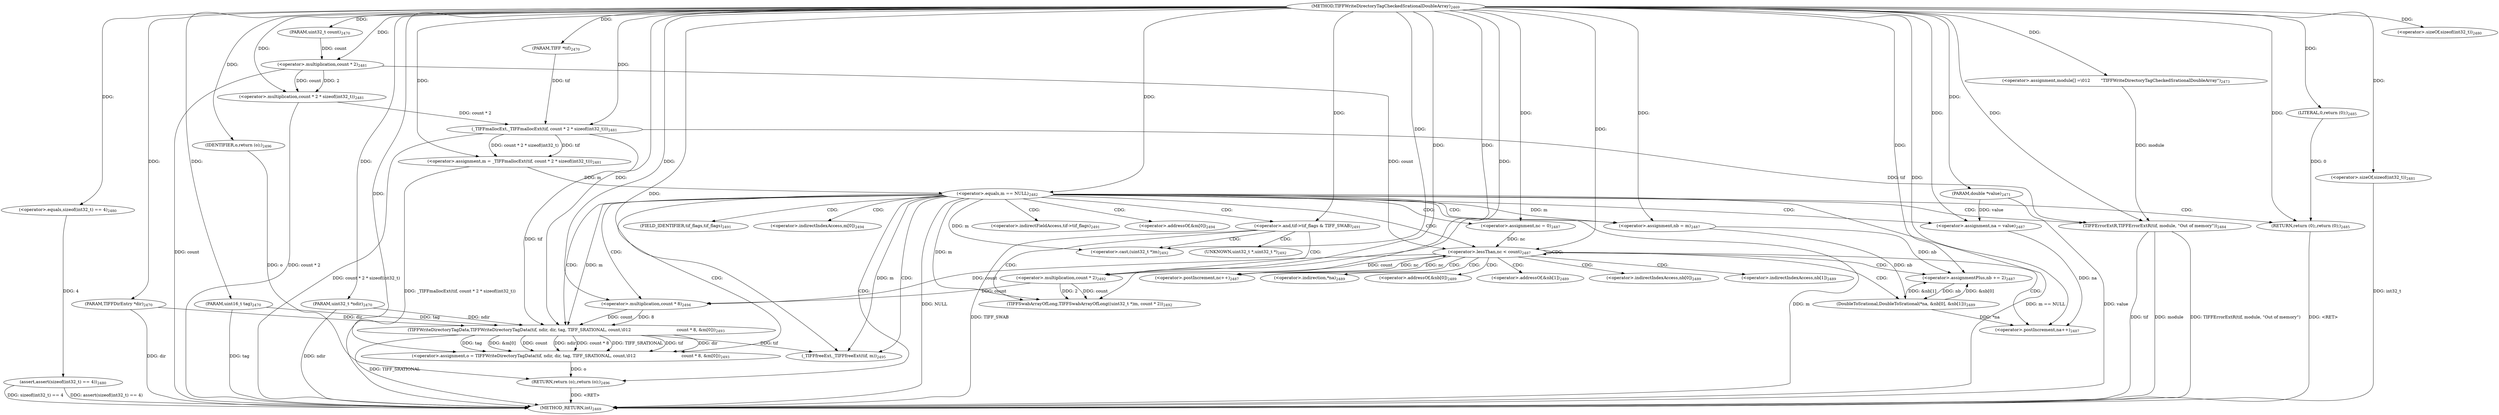 digraph "TIFFWriteDirectoryTagCheckedSrationalDoubleArray" {  
"70737" [label = <(METHOD,TIFFWriteDirectoryTagCheckedSrationalDoubleArray)<SUB>2469</SUB>> ]
"70850" [label = <(METHOD_RETURN,int)<SUB>2469</SUB>> ]
"70738" [label = <(PARAM,TIFF *tif)<SUB>2470</SUB>> ]
"70739" [label = <(PARAM,uint32_t *ndir)<SUB>2470</SUB>> ]
"70740" [label = <(PARAM,TIFFDirEntry *dir)<SUB>2470</SUB>> ]
"70741" [label = <(PARAM,uint16_t tag)<SUB>2470</SUB>> ]
"70742" [label = <(PARAM,uint32_t count)<SUB>2470</SUB>> ]
"70743" [label = <(PARAM,double *value)<SUB>2471</SUB>> ]
"70746" [label = <(&lt;operator&gt;.assignment,module[] =\012        &quot;TIFFWriteDirectoryTagCheckedSrationalDoubleArray&quot;)<SUB>2473</SUB>> ]
"70754" [label = <(assert,assert(sizeof(int32_t) == 4))<SUB>2480</SUB>> ]
"70759" [label = <(&lt;operator&gt;.assignment,m = _TIFFmallocExt(tif, count * 2 * sizeof(int32_t)))<SUB>2481</SUB>> ]
"70829" [label = <(&lt;operator&gt;.assignment,o = TIFFWriteDirectoryTagData(tif, ndir, dir, tag, TIFF_SRATIONAL, count,\012                                  count * 8, &amp;m[0]))<SUB>2493</SUB>> ]
"70845" [label = <(_TIFFfreeExt,_TIFFfreeExt(tif, m))<SUB>2495</SUB>> ]
"70848" [label = <(RETURN,return (o);,return (o);)<SUB>2496</SUB>> ]
"70770" [label = <(&lt;operator&gt;.equals,m == NULL)<SUB>2482</SUB>> ]
"70792" [label = <(&lt;operator&gt;.lessThan,nc &lt; count)<SUB>2487</SUB>> ]
"70816" [label = <(&lt;operator&gt;.and,tif-&gt;tif_flags &amp; TIFF_SWAB)<SUB>2491</SUB>> ]
"70849" [label = <(IDENTIFIER,o,return (o);)<SUB>2496</SUB>> ]
"70755" [label = <(&lt;operator&gt;.equals,sizeof(int32_t) == 4)<SUB>2480</SUB>> ]
"70761" [label = <(_TIFFmallocExt,_TIFFmallocExt(tif, count * 2 * sizeof(int32_t)))<SUB>2481</SUB>> ]
"70774" [label = <(TIFFErrorExtR,TIFFErrorExtR(tif, module, &quot;Out of memory&quot;))<SUB>2484</SUB>> ]
"70778" [label = <(RETURN,return (0);,return (0);)<SUB>2485</SUB>> ]
"70796" [label = <(&lt;operator&gt;.postIncrement,na++)<SUB>2487</SUB>> ]
"70798" [label = <(&lt;operator&gt;.assignmentPlus,nb += 2)<SUB>2487</SUB>> ]
"70801" [label = <(&lt;operator&gt;.postIncrement,nc++)<SUB>2487</SUB>> ]
"70804" [label = <(DoubleToSrational,DoubleToSrational(*na, &amp;nb[0], &amp;nb[1]))<SUB>2489</SUB>> ]
"70822" [label = <(TIFFSwabArrayOfLong,TIFFSwabArrayOfLong((uint32_t *)m, count * 2))<SUB>2492</SUB>> ]
"70831" [label = <(TIFFWriteDirectoryTagData,TIFFWriteDirectoryTagData(tif, ndir, dir, tag, TIFF_SRATIONAL, count,\012                                  count * 8, &amp;m[0]))<SUB>2493</SUB>> ]
"70756" [label = <(&lt;operator&gt;.sizeOf,sizeof(int32_t))<SUB>2480</SUB>> ]
"70763" [label = <(&lt;operator&gt;.multiplication,count * 2 * sizeof(int32_t))<SUB>2481</SUB>> ]
"70779" [label = <(LITERAL,0,return (0);)<SUB>2485</SUB>> ]
"70783" [label = <(&lt;operator&gt;.assignment,na = value)<SUB>2487</SUB>> ]
"70786" [label = <(&lt;operator&gt;.assignment,nb = m)<SUB>2487</SUB>> ]
"70789" [label = <(&lt;operator&gt;.assignment,nc = 0)<SUB>2487</SUB>> ]
"70838" [label = <(&lt;operator&gt;.multiplication,count * 8)<SUB>2494</SUB>> ]
"70764" [label = <(&lt;operator&gt;.multiplication,count * 2)<SUB>2481</SUB>> ]
"70767" [label = <(&lt;operator&gt;.sizeOf,sizeof(int32_t))<SUB>2481</SUB>> ]
"70823" [label = <(&lt;operator&gt;.cast,(uint32_t *)m)<SUB>2492</SUB>> ]
"70826" [label = <(&lt;operator&gt;.multiplication,count * 2)<SUB>2492</SUB>> ]
"70817" [label = <(&lt;operator&gt;.indirectFieldAccess,tif-&gt;tif_flags)<SUB>2491</SUB>> ]
"70841" [label = <(&lt;operator&gt;.addressOf,&amp;m[0])<SUB>2494</SUB>> ]
"70805" [label = <(&lt;operator&gt;.indirection,*na)<SUB>2489</SUB>> ]
"70807" [label = <(&lt;operator&gt;.addressOf,&amp;nb[0])<SUB>2489</SUB>> ]
"70811" [label = <(&lt;operator&gt;.addressOf,&amp;nb[1])<SUB>2489</SUB>> ]
"70819" [label = <(FIELD_IDENTIFIER,tif_flags,tif_flags)<SUB>2491</SUB>> ]
"70842" [label = <(&lt;operator&gt;.indirectIndexAccess,m[0])<SUB>2494</SUB>> ]
"70808" [label = <(&lt;operator&gt;.indirectIndexAccess,nb[0])<SUB>2489</SUB>> ]
"70812" [label = <(&lt;operator&gt;.indirectIndexAccess,nb[1])<SUB>2489</SUB>> ]
"70824" [label = <(UNKNOWN,uint32_t *,uint32_t *)<SUB>2492</SUB>> ]
  "70848" -> "70850"  [ label = "DDG: &lt;RET&gt;"] 
  "70778" -> "70850"  [ label = "DDG: &lt;RET&gt;"] 
  "70739" -> "70850"  [ label = "DDG: ndir"] 
  "70740" -> "70850"  [ label = "DDG: dir"] 
  "70741" -> "70850"  [ label = "DDG: tag"] 
  "70743" -> "70850"  [ label = "DDG: value"] 
  "70754" -> "70850"  [ label = "DDG: sizeof(int32_t) == 4"] 
  "70754" -> "70850"  [ label = "DDG: assert(sizeof(int32_t) == 4)"] 
  "70764" -> "70850"  [ label = "DDG: count"] 
  "70763" -> "70850"  [ label = "DDG: count * 2"] 
  "70767" -> "70850"  [ label = "DDG: int32_t"] 
  "70761" -> "70850"  [ label = "DDG: count * 2 * sizeof(int32_t)"] 
  "70759" -> "70850"  [ label = "DDG: _TIFFmallocExt(tif, count * 2 * sizeof(int32_t))"] 
  "70770" -> "70850"  [ label = "DDG: m"] 
  "70770" -> "70850"  [ label = "DDG: m == NULL"] 
  "70774" -> "70850"  [ label = "DDG: tif"] 
  "70774" -> "70850"  [ label = "DDG: module"] 
  "70774" -> "70850"  [ label = "DDG: TIFFErrorExtR(tif, module, &quot;Out of memory&quot;)"] 
  "70770" -> "70850"  [ label = "DDG: NULL"] 
  "70816" -> "70850"  [ label = "DDG: TIFF_SWAB"] 
  "70831" -> "70850"  [ label = "DDG: TIFF_SRATIONAL"] 
  "70737" -> "70738"  [ label = "DDG: "] 
  "70737" -> "70739"  [ label = "DDG: "] 
  "70737" -> "70740"  [ label = "DDG: "] 
  "70737" -> "70741"  [ label = "DDG: "] 
  "70737" -> "70742"  [ label = "DDG: "] 
  "70737" -> "70743"  [ label = "DDG: "] 
  "70737" -> "70746"  [ label = "DDG: "] 
  "70761" -> "70759"  [ label = "DDG: tif"] 
  "70761" -> "70759"  [ label = "DDG: count * 2 * sizeof(int32_t)"] 
  "70831" -> "70829"  [ label = "DDG: dir"] 
  "70831" -> "70829"  [ label = "DDG: tag"] 
  "70831" -> "70829"  [ label = "DDG: &amp;m[0]"] 
  "70831" -> "70829"  [ label = "DDG: count"] 
  "70831" -> "70829"  [ label = "DDG: ndir"] 
  "70831" -> "70829"  [ label = "DDG: count * 8"] 
  "70831" -> "70829"  [ label = "DDG: TIFF_SRATIONAL"] 
  "70831" -> "70829"  [ label = "DDG: tif"] 
  "70849" -> "70848"  [ label = "DDG: o"] 
  "70829" -> "70848"  [ label = "DDG: o"] 
  "70755" -> "70754"  [ label = "DDG: 4"] 
  "70737" -> "70759"  [ label = "DDG: "] 
  "70737" -> "70829"  [ label = "DDG: "] 
  "70831" -> "70845"  [ label = "DDG: tif"] 
  "70737" -> "70845"  [ label = "DDG: "] 
  "70770" -> "70845"  [ label = "DDG: m"] 
  "70737" -> "70849"  [ label = "DDG: "] 
  "70737" -> "70755"  [ label = "DDG: "] 
  "70738" -> "70761"  [ label = "DDG: tif"] 
  "70737" -> "70761"  [ label = "DDG: "] 
  "70763" -> "70761"  [ label = "DDG: count * 2"] 
  "70759" -> "70770"  [ label = "DDG: m"] 
  "70737" -> "70770"  [ label = "DDG: "] 
  "70779" -> "70778"  [ label = "DDG: 0"] 
  "70737" -> "70778"  [ label = "DDG: "] 
  "70789" -> "70792"  [ label = "DDG: nc"] 
  "70801" -> "70792"  [ label = "DDG: nc"] 
  "70737" -> "70792"  [ label = "DDG: "] 
  "70764" -> "70792"  [ label = "DDG: count"] 
  "70737" -> "70798"  [ label = "DDG: "] 
  "70737" -> "70816"  [ label = "DDG: "] 
  "70761" -> "70831"  [ label = "DDG: tif"] 
  "70737" -> "70831"  [ label = "DDG: "] 
  "70739" -> "70831"  [ label = "DDG: ndir"] 
  "70740" -> "70831"  [ label = "DDG: dir"] 
  "70741" -> "70831"  [ label = "DDG: tag"] 
  "70838" -> "70831"  [ label = "DDG: count"] 
  "70838" -> "70831"  [ label = "DDG: 8"] 
  "70770" -> "70831"  [ label = "DDG: m"] 
  "70737" -> "70756"  [ label = "DDG: "] 
  "70764" -> "70763"  [ label = "DDG: count"] 
  "70764" -> "70763"  [ label = "DDG: 2"] 
  "70737" -> "70763"  [ label = "DDG: "] 
  "70761" -> "70774"  [ label = "DDG: tif"] 
  "70737" -> "70774"  [ label = "DDG: "] 
  "70746" -> "70774"  [ label = "DDG: module"] 
  "70737" -> "70779"  [ label = "DDG: "] 
  "70743" -> "70783"  [ label = "DDG: value"] 
  "70737" -> "70783"  [ label = "DDG: "] 
  "70770" -> "70786"  [ label = "DDG: m"] 
  "70737" -> "70786"  [ label = "DDG: "] 
  "70737" -> "70789"  [ label = "DDG: "] 
  "70783" -> "70796"  [ label = "DDG: na"] 
  "70804" -> "70796"  [ label = "DDG: *na"] 
  "70737" -> "70796"  [ label = "DDG: "] 
  "70786" -> "70798"  [ label = "DDG: nb"] 
  "70804" -> "70798"  [ label = "DDG: &amp;nb[0]"] 
  "70804" -> "70798"  [ label = "DDG: &amp;nb[1]"] 
  "70792" -> "70801"  [ label = "DDG: nc"] 
  "70737" -> "70801"  [ label = "DDG: "] 
  "70786" -> "70804"  [ label = "DDG: nb"] 
  "70798" -> "70804"  [ label = "DDG: nb"] 
  "70737" -> "70822"  [ label = "DDG: "] 
  "70770" -> "70822"  [ label = "DDG: m"] 
  "70826" -> "70822"  [ label = "DDG: count"] 
  "70826" -> "70822"  [ label = "DDG: 2"] 
  "70792" -> "70838"  [ label = "DDG: count"] 
  "70826" -> "70838"  [ label = "DDG: count"] 
  "70737" -> "70838"  [ label = "DDG: "] 
  "70742" -> "70764"  [ label = "DDG: count"] 
  "70737" -> "70764"  [ label = "DDG: "] 
  "70737" -> "70767"  [ label = "DDG: "] 
  "70737" -> "70823"  [ label = "DDG: "] 
  "70770" -> "70823"  [ label = "DDG: m"] 
  "70792" -> "70826"  [ label = "DDG: count"] 
  "70737" -> "70826"  [ label = "DDG: "] 
  "70770" -> "70819"  [ label = "CDG: "] 
  "70770" -> "70842"  [ label = "CDG: "] 
  "70770" -> "70831"  [ label = "CDG: "] 
  "70770" -> "70845"  [ label = "CDG: "] 
  "70770" -> "70786"  [ label = "CDG: "] 
  "70770" -> "70848"  [ label = "CDG: "] 
  "70770" -> "70841"  [ label = "CDG: "] 
  "70770" -> "70838"  [ label = "CDG: "] 
  "70770" -> "70816"  [ label = "CDG: "] 
  "70770" -> "70792"  [ label = "CDG: "] 
  "70770" -> "70817"  [ label = "CDG: "] 
  "70770" -> "70783"  [ label = "CDG: "] 
  "70770" -> "70774"  [ label = "CDG: "] 
  "70770" -> "70778"  [ label = "CDG: "] 
  "70770" -> "70789"  [ label = "CDG: "] 
  "70770" -> "70829"  [ label = "CDG: "] 
  "70792" -> "70807"  [ label = "CDG: "] 
  "70792" -> "70798"  [ label = "CDG: "] 
  "70792" -> "70811"  [ label = "CDG: "] 
  "70792" -> "70796"  [ label = "CDG: "] 
  "70792" -> "70792"  [ label = "CDG: "] 
  "70792" -> "70801"  [ label = "CDG: "] 
  "70792" -> "70805"  [ label = "CDG: "] 
  "70792" -> "70804"  [ label = "CDG: "] 
  "70792" -> "70812"  [ label = "CDG: "] 
  "70792" -> "70808"  [ label = "CDG: "] 
  "70816" -> "70823"  [ label = "CDG: "] 
  "70816" -> "70824"  [ label = "CDG: "] 
  "70816" -> "70826"  [ label = "CDG: "] 
  "70816" -> "70822"  [ label = "CDG: "] 
}
